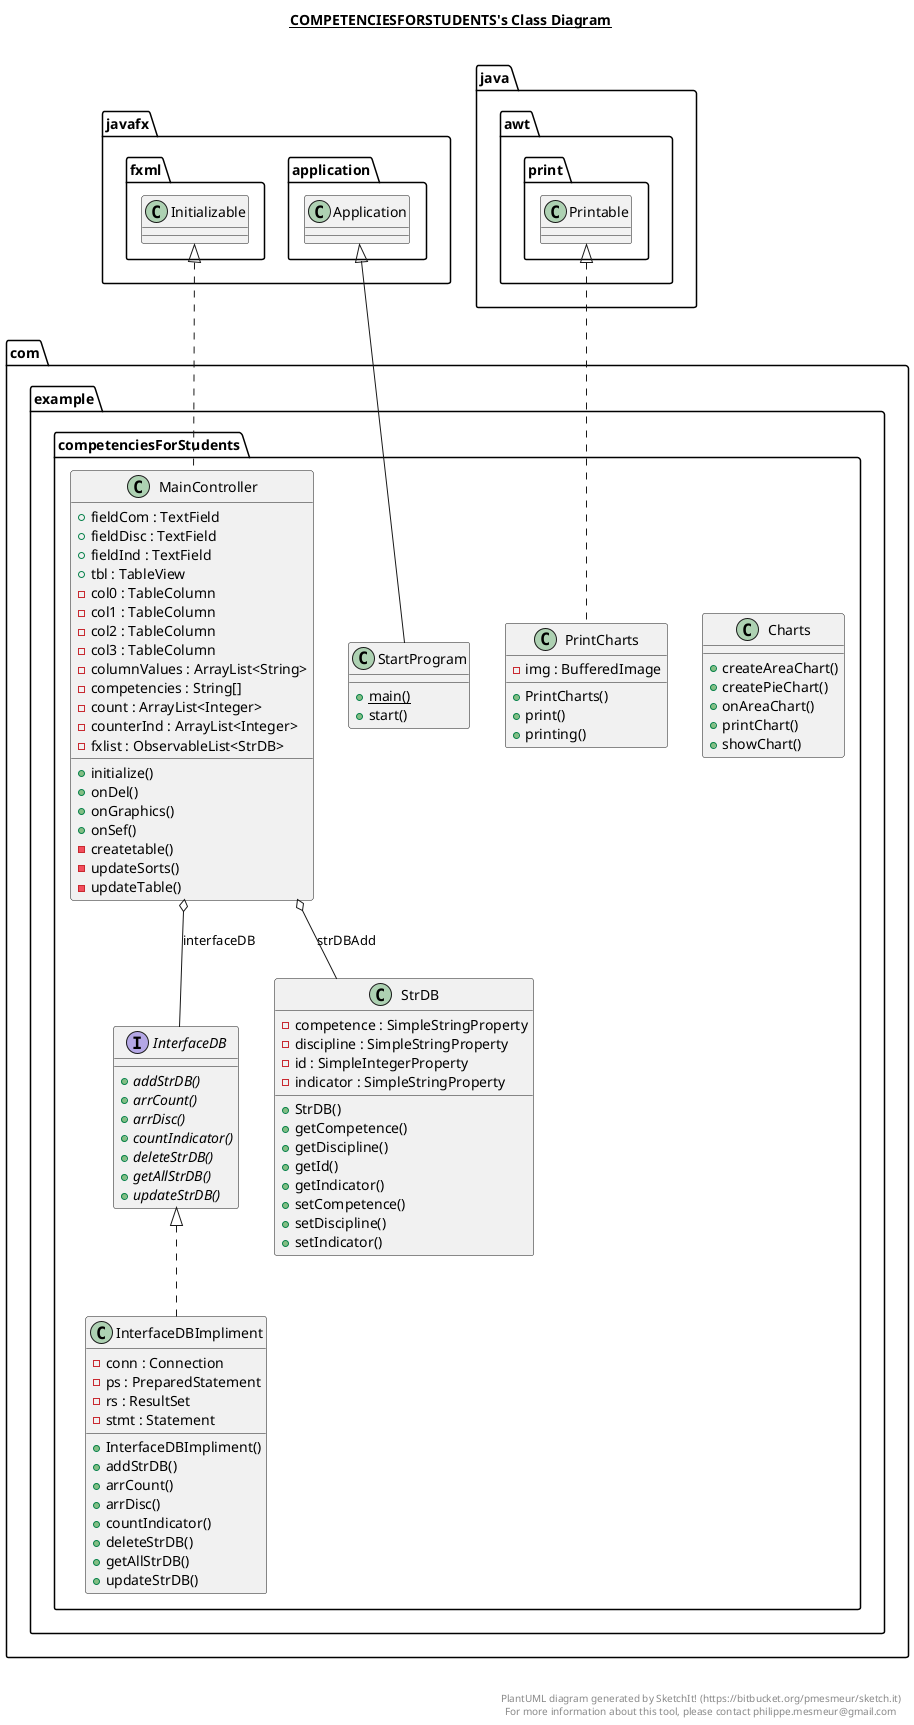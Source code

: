 @startuml

title __COMPETENCIESFORSTUDENTS's Class Diagram__\n

  namespace com.example.competenciesForStudents {
      class com.example.competenciesForStudents.Charts {
          + createAreaChart()
          + createPieChart()
          + onAreaChart()
          + printChart()
          + showChart()
      }
    }
  

  namespace com.example.competenciesForStudents {
      interface com.example.competenciesForStudents.InterfaceDB {
          {abstract} + addStrDB()
          {abstract} + arrCount()
          {abstract} + arrDisc()
          {abstract} + countIndicator()
          {abstract} + deleteStrDB()
          {abstract} + getAllStrDB()
          {abstract} + updateStrDB()
      }
    }

  

  namespace com.example.competenciesForStudents {
      class com.example.competenciesForStudents.InterfaceDBImpliment {
          - conn : Connection
          - ps : PreparedStatement
          - rs : ResultSet
          - stmt : Statement
          + InterfaceDBImpliment()
          + addStrDB()
          + arrCount()
          + arrDisc()
          + countIndicator()
          + deleteStrDB()
          + getAllStrDB()
          + updateStrDB()
      }
    }

  

  namespace com.example.competenciesForStudents {
      class com.example.competenciesForStudents.MainController {
          + fieldCom : TextField
          + fieldDisc : TextField
          + fieldInd : TextField
          + tbl : TableView
          - col0 : TableColumn
          - col1 : TableColumn
          - col2 : TableColumn
          - col3 : TableColumn
          - columnValues : ArrayList<String>
          - competencies : String[]
          - count : ArrayList<Integer>
          - counterInd : ArrayList<Integer>
          - fxlist : ObservableList<StrDB>
          + initialize()
          + onDel()
          + onGraphics()
          + onSef()
          - createtable()
          - updateSorts()
          - updateTable()
      }
    }
  

  namespace com.example.competenciesForStudents {
      class com.example.competenciesForStudents.PrintCharts {
          - img : BufferedImage
          + PrintCharts()
          + print()
          + printing()
      }
    }
  

  namespace com.example.competenciesForStudents {
      class com.example.competenciesForStudents.StartProgram {
          {static} + main()
          + start()
      }
    }
  

  namespace com.example.competenciesForStudents {
      class com.example.competenciesForStudents.StrDB {
          - competence : SimpleStringProperty
          - discipline : SimpleStringProperty
          - id : SimpleIntegerProperty
          - indicator : SimpleStringProperty
          + StrDB()
          + getCompetence()
          + getDiscipline()
          + getId()
          + getIndicator()
          + setCompetence()
          + setDiscipline()
          + setIndicator()
      }
    }
  

  com.example.competenciesForStudents.InterfaceDBImpliment .up.|> com.example.competenciesForStudents.InterfaceDB
  com.example.competenciesForStudents.MainController .up.|> javafx.fxml.Initializable
  com.example.competenciesForStudents.MainController o-- com.example.competenciesForStudents.InterfaceDB : interfaceDB
  com.example.competenciesForStudents.MainController o-- com.example.competenciesForStudents.StrDB : strDBAdd
  com.example.competenciesForStudents.PrintCharts .up.|> java.awt.print.Printable
  com.example.competenciesForStudents.StartProgram -up-|> javafx.application.Application


right footer


PlantUML diagram generated by SketchIt! (https://bitbucket.org/pmesmeur/sketch.it)
For more information about this tool, please contact philippe.mesmeur@gmail.com
endfooter

@enduml
